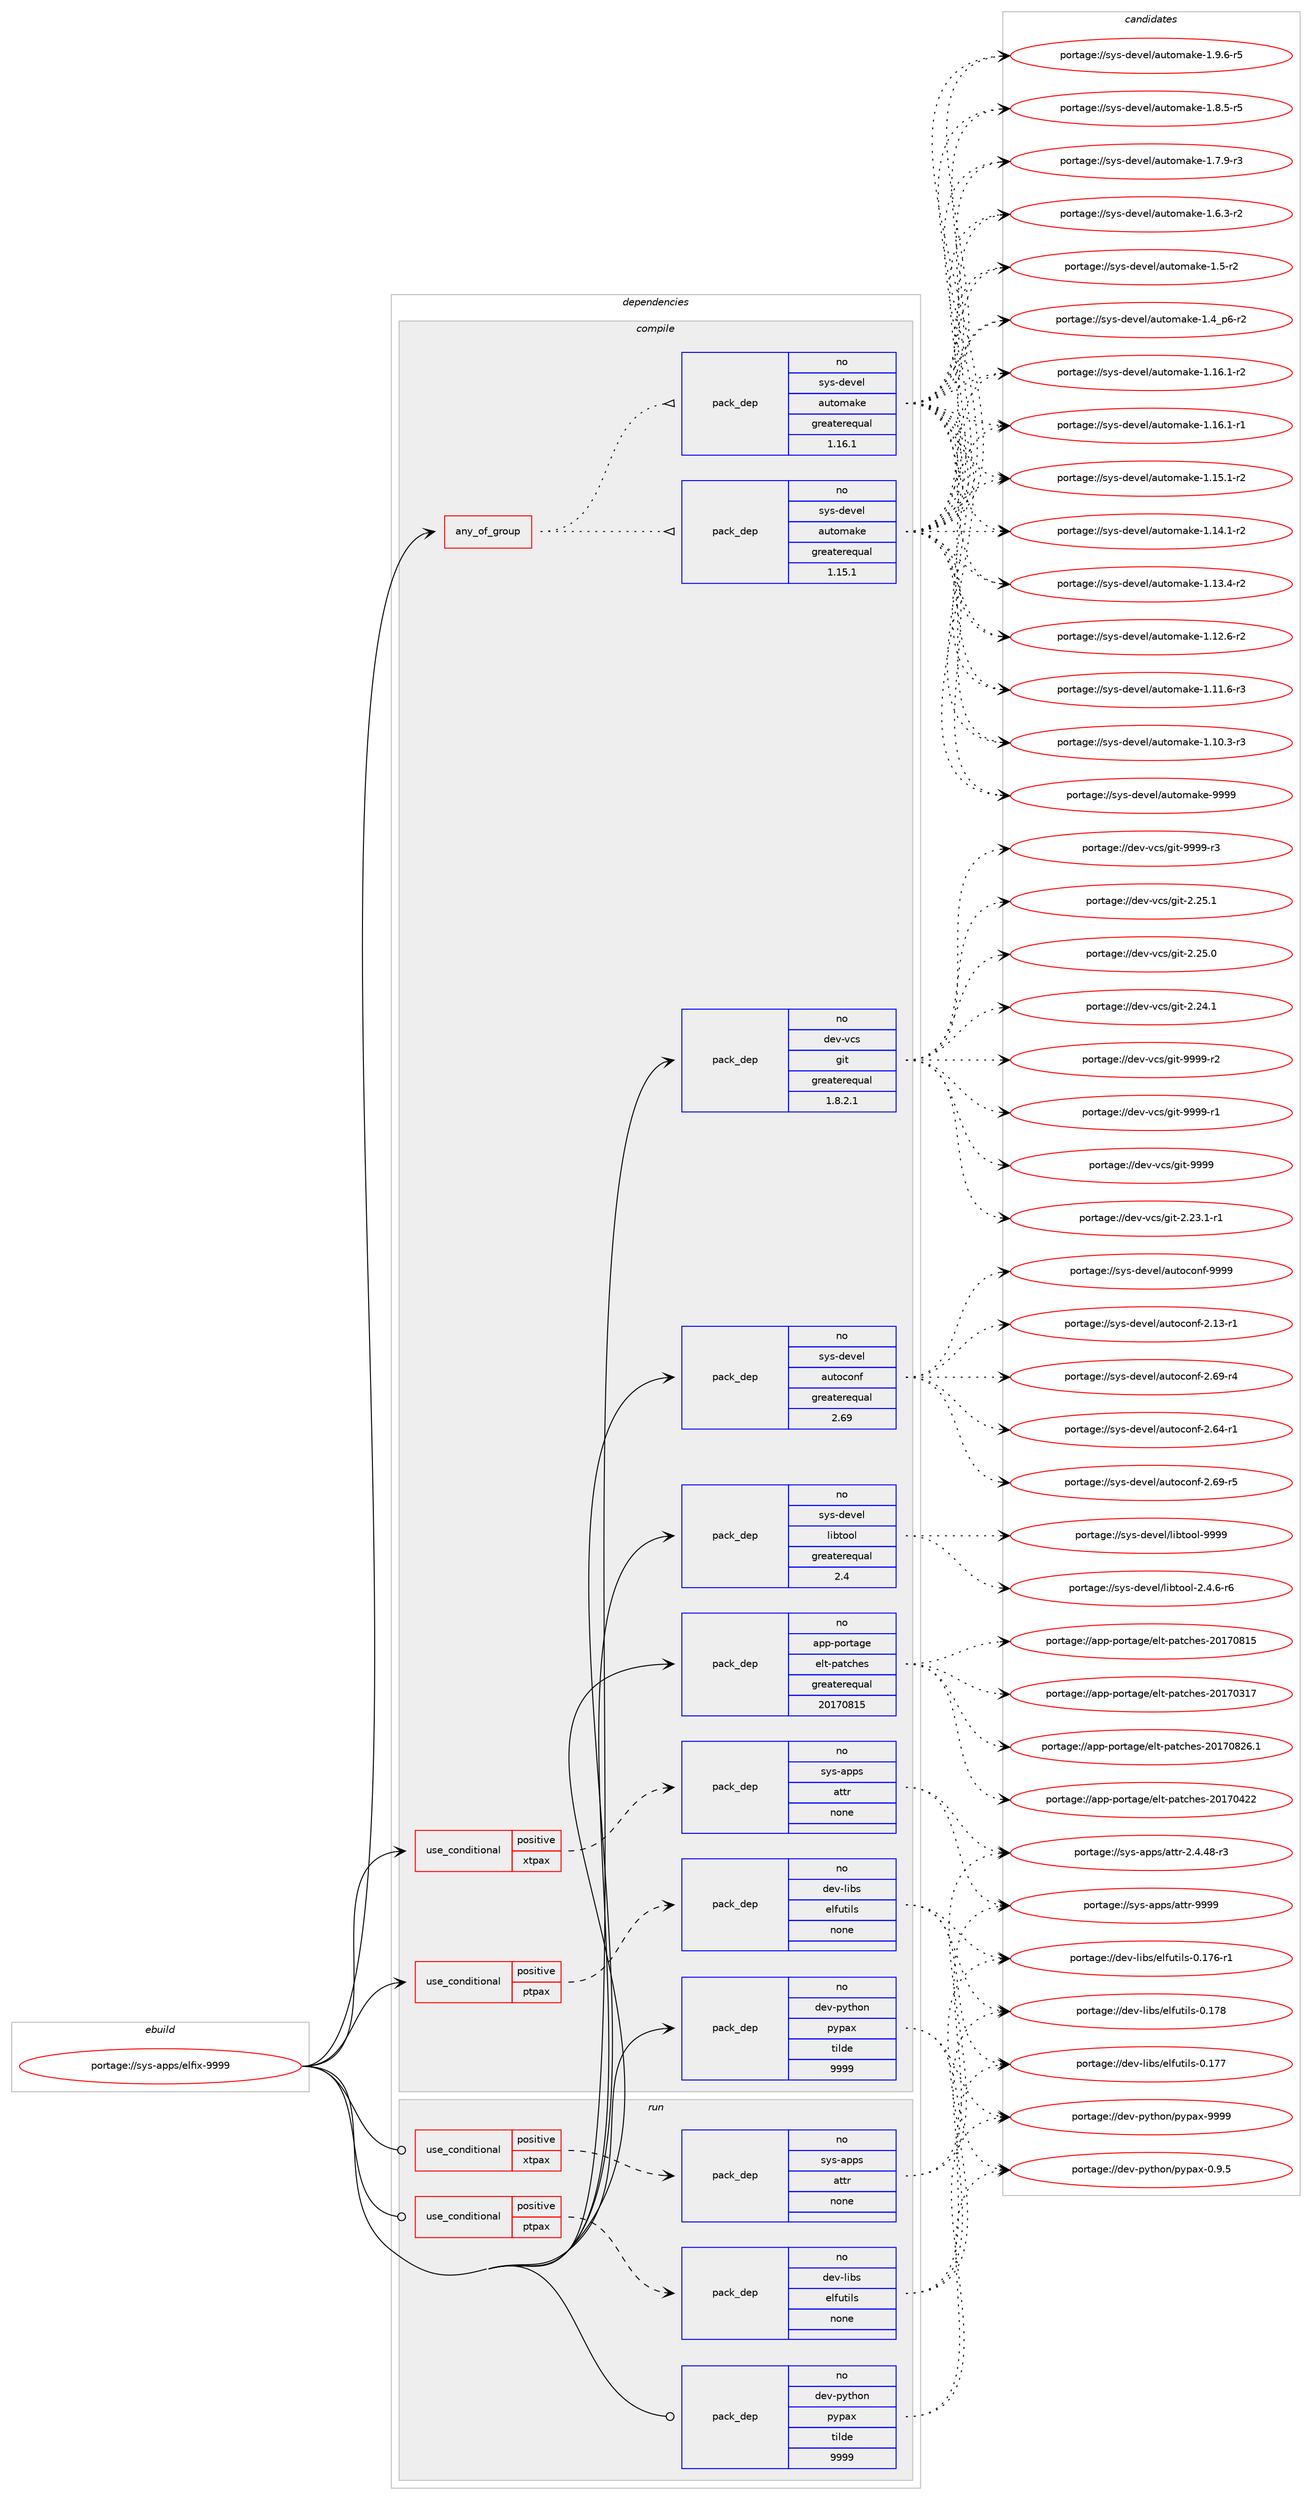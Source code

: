 digraph prolog {

# *************
# Graph options
# *************

newrank=true;
concentrate=true;
compound=true;
graph [rankdir=LR,fontname=Helvetica,fontsize=10,ranksep=1.5];#, ranksep=2.5, nodesep=0.2];
edge  [arrowhead=vee];
node  [fontname=Helvetica,fontsize=10];

# **********
# The ebuild
# **********

subgraph cluster_leftcol {
color=gray;
rank=same;
label=<<i>ebuild</i>>;
id [label="portage://sys-apps/elfix-9999", color=red, width=4, href="../sys-apps/elfix-9999.svg"];
}

# ****************
# The dependencies
# ****************

subgraph cluster_midcol {
color=gray;
label=<<i>dependencies</i>>;
subgraph cluster_compile {
fillcolor="#eeeeee";
style=filled;
label=<<i>compile</i>>;
subgraph any884 {
dependency40196 [label=<<TABLE BORDER="0" CELLBORDER="1" CELLSPACING="0" CELLPADDING="4"><TR><TD CELLPADDING="10">any_of_group</TD></TR></TABLE>>, shape=none, color=red];subgraph pack30788 {
dependency40197 [label=<<TABLE BORDER="0" CELLBORDER="1" CELLSPACING="0" CELLPADDING="4" WIDTH="220"><TR><TD ROWSPAN="6" CELLPADDING="30">pack_dep</TD></TR><TR><TD WIDTH="110">no</TD></TR><TR><TD>sys-devel</TD></TR><TR><TD>automake</TD></TR><TR><TD>greaterequal</TD></TR><TR><TD>1.16.1</TD></TR></TABLE>>, shape=none, color=blue];
}
dependency40196:e -> dependency40197:w [weight=20,style="dotted",arrowhead="oinv"];
subgraph pack30789 {
dependency40198 [label=<<TABLE BORDER="0" CELLBORDER="1" CELLSPACING="0" CELLPADDING="4" WIDTH="220"><TR><TD ROWSPAN="6" CELLPADDING="30">pack_dep</TD></TR><TR><TD WIDTH="110">no</TD></TR><TR><TD>sys-devel</TD></TR><TR><TD>automake</TD></TR><TR><TD>greaterequal</TD></TR><TR><TD>1.15.1</TD></TR></TABLE>>, shape=none, color=blue];
}
dependency40196:e -> dependency40198:w [weight=20,style="dotted",arrowhead="oinv"];
}
id:e -> dependency40196:w [weight=20,style="solid",arrowhead="vee"];
subgraph cond8481 {
dependency40199 [label=<<TABLE BORDER="0" CELLBORDER="1" CELLSPACING="0" CELLPADDING="4"><TR><TD ROWSPAN="3" CELLPADDING="10">use_conditional</TD></TR><TR><TD>positive</TD></TR><TR><TD>ptpax</TD></TR></TABLE>>, shape=none, color=red];
subgraph pack30790 {
dependency40200 [label=<<TABLE BORDER="0" CELLBORDER="1" CELLSPACING="0" CELLPADDING="4" WIDTH="220"><TR><TD ROWSPAN="6" CELLPADDING="30">pack_dep</TD></TR><TR><TD WIDTH="110">no</TD></TR><TR><TD>dev-libs</TD></TR><TR><TD>elfutils</TD></TR><TR><TD>none</TD></TR><TR><TD></TD></TR></TABLE>>, shape=none, color=blue];
}
dependency40199:e -> dependency40200:w [weight=20,style="dashed",arrowhead="vee"];
}
id:e -> dependency40199:w [weight=20,style="solid",arrowhead="vee"];
subgraph cond8482 {
dependency40201 [label=<<TABLE BORDER="0" CELLBORDER="1" CELLSPACING="0" CELLPADDING="4"><TR><TD ROWSPAN="3" CELLPADDING="10">use_conditional</TD></TR><TR><TD>positive</TD></TR><TR><TD>xtpax</TD></TR></TABLE>>, shape=none, color=red];
subgraph pack30791 {
dependency40202 [label=<<TABLE BORDER="0" CELLBORDER="1" CELLSPACING="0" CELLPADDING="4" WIDTH="220"><TR><TD ROWSPAN="6" CELLPADDING="30">pack_dep</TD></TR><TR><TD WIDTH="110">no</TD></TR><TR><TD>sys-apps</TD></TR><TR><TD>attr</TD></TR><TR><TD>none</TD></TR><TR><TD></TD></TR></TABLE>>, shape=none, color=blue];
}
dependency40201:e -> dependency40202:w [weight=20,style="dashed",arrowhead="vee"];
}
id:e -> dependency40201:w [weight=20,style="solid",arrowhead="vee"];
subgraph pack30792 {
dependency40203 [label=<<TABLE BORDER="0" CELLBORDER="1" CELLSPACING="0" CELLPADDING="4" WIDTH="220"><TR><TD ROWSPAN="6" CELLPADDING="30">pack_dep</TD></TR><TR><TD WIDTH="110">no</TD></TR><TR><TD>app-portage</TD></TR><TR><TD>elt-patches</TD></TR><TR><TD>greaterequal</TD></TR><TR><TD>20170815</TD></TR></TABLE>>, shape=none, color=blue];
}
id:e -> dependency40203:w [weight=20,style="solid",arrowhead="vee"];
subgraph pack30793 {
dependency40204 [label=<<TABLE BORDER="0" CELLBORDER="1" CELLSPACING="0" CELLPADDING="4" WIDTH="220"><TR><TD ROWSPAN="6" CELLPADDING="30">pack_dep</TD></TR><TR><TD WIDTH="110">no</TD></TR><TR><TD>dev-python</TD></TR><TR><TD>pypax</TD></TR><TR><TD>tilde</TD></TR><TR><TD>9999</TD></TR></TABLE>>, shape=none, color=blue];
}
id:e -> dependency40204:w [weight=20,style="solid",arrowhead="vee"];
subgraph pack30794 {
dependency40205 [label=<<TABLE BORDER="0" CELLBORDER="1" CELLSPACING="0" CELLPADDING="4" WIDTH="220"><TR><TD ROWSPAN="6" CELLPADDING="30">pack_dep</TD></TR><TR><TD WIDTH="110">no</TD></TR><TR><TD>dev-vcs</TD></TR><TR><TD>git</TD></TR><TR><TD>greaterequal</TD></TR><TR><TD>1.8.2.1</TD></TR></TABLE>>, shape=none, color=blue];
}
id:e -> dependency40205:w [weight=20,style="solid",arrowhead="vee"];
subgraph pack30795 {
dependency40206 [label=<<TABLE BORDER="0" CELLBORDER="1" CELLSPACING="0" CELLPADDING="4" WIDTH="220"><TR><TD ROWSPAN="6" CELLPADDING="30">pack_dep</TD></TR><TR><TD WIDTH="110">no</TD></TR><TR><TD>sys-devel</TD></TR><TR><TD>autoconf</TD></TR><TR><TD>greaterequal</TD></TR><TR><TD>2.69</TD></TR></TABLE>>, shape=none, color=blue];
}
id:e -> dependency40206:w [weight=20,style="solid",arrowhead="vee"];
subgraph pack30796 {
dependency40207 [label=<<TABLE BORDER="0" CELLBORDER="1" CELLSPACING="0" CELLPADDING="4" WIDTH="220"><TR><TD ROWSPAN="6" CELLPADDING="30">pack_dep</TD></TR><TR><TD WIDTH="110">no</TD></TR><TR><TD>sys-devel</TD></TR><TR><TD>libtool</TD></TR><TR><TD>greaterequal</TD></TR><TR><TD>2.4</TD></TR></TABLE>>, shape=none, color=blue];
}
id:e -> dependency40207:w [weight=20,style="solid",arrowhead="vee"];
}
subgraph cluster_compileandrun {
fillcolor="#eeeeee";
style=filled;
label=<<i>compile and run</i>>;
}
subgraph cluster_run {
fillcolor="#eeeeee";
style=filled;
label=<<i>run</i>>;
subgraph cond8483 {
dependency40208 [label=<<TABLE BORDER="0" CELLBORDER="1" CELLSPACING="0" CELLPADDING="4"><TR><TD ROWSPAN="3" CELLPADDING="10">use_conditional</TD></TR><TR><TD>positive</TD></TR><TR><TD>ptpax</TD></TR></TABLE>>, shape=none, color=red];
subgraph pack30797 {
dependency40209 [label=<<TABLE BORDER="0" CELLBORDER="1" CELLSPACING="0" CELLPADDING="4" WIDTH="220"><TR><TD ROWSPAN="6" CELLPADDING="30">pack_dep</TD></TR><TR><TD WIDTH="110">no</TD></TR><TR><TD>dev-libs</TD></TR><TR><TD>elfutils</TD></TR><TR><TD>none</TD></TR><TR><TD></TD></TR></TABLE>>, shape=none, color=blue];
}
dependency40208:e -> dependency40209:w [weight=20,style="dashed",arrowhead="vee"];
}
id:e -> dependency40208:w [weight=20,style="solid",arrowhead="odot"];
subgraph cond8484 {
dependency40210 [label=<<TABLE BORDER="0" CELLBORDER="1" CELLSPACING="0" CELLPADDING="4"><TR><TD ROWSPAN="3" CELLPADDING="10">use_conditional</TD></TR><TR><TD>positive</TD></TR><TR><TD>xtpax</TD></TR></TABLE>>, shape=none, color=red];
subgraph pack30798 {
dependency40211 [label=<<TABLE BORDER="0" CELLBORDER="1" CELLSPACING="0" CELLPADDING="4" WIDTH="220"><TR><TD ROWSPAN="6" CELLPADDING="30">pack_dep</TD></TR><TR><TD WIDTH="110">no</TD></TR><TR><TD>sys-apps</TD></TR><TR><TD>attr</TD></TR><TR><TD>none</TD></TR><TR><TD></TD></TR></TABLE>>, shape=none, color=blue];
}
dependency40210:e -> dependency40211:w [weight=20,style="dashed",arrowhead="vee"];
}
id:e -> dependency40210:w [weight=20,style="solid",arrowhead="odot"];
subgraph pack30799 {
dependency40212 [label=<<TABLE BORDER="0" CELLBORDER="1" CELLSPACING="0" CELLPADDING="4" WIDTH="220"><TR><TD ROWSPAN="6" CELLPADDING="30">pack_dep</TD></TR><TR><TD WIDTH="110">no</TD></TR><TR><TD>dev-python</TD></TR><TR><TD>pypax</TD></TR><TR><TD>tilde</TD></TR><TR><TD>9999</TD></TR></TABLE>>, shape=none, color=blue];
}
id:e -> dependency40212:w [weight=20,style="solid",arrowhead="odot"];
}
}

# **************
# The candidates
# **************

subgraph cluster_choices {
rank=same;
color=gray;
label=<<i>candidates</i>>;

subgraph choice30788 {
color=black;
nodesep=1;
choice115121115451001011181011084797117116111109971071014557575757 [label="portage://sys-devel/automake-9999", color=red, width=4,href="../sys-devel/automake-9999.svg"];
choice115121115451001011181011084797117116111109971071014549465746544511453 [label="portage://sys-devel/automake-1.9.6-r5", color=red, width=4,href="../sys-devel/automake-1.9.6-r5.svg"];
choice115121115451001011181011084797117116111109971071014549465646534511453 [label="portage://sys-devel/automake-1.8.5-r5", color=red, width=4,href="../sys-devel/automake-1.8.5-r5.svg"];
choice115121115451001011181011084797117116111109971071014549465546574511451 [label="portage://sys-devel/automake-1.7.9-r3", color=red, width=4,href="../sys-devel/automake-1.7.9-r3.svg"];
choice115121115451001011181011084797117116111109971071014549465446514511450 [label="portage://sys-devel/automake-1.6.3-r2", color=red, width=4,href="../sys-devel/automake-1.6.3-r2.svg"];
choice11512111545100101118101108479711711611110997107101454946534511450 [label="portage://sys-devel/automake-1.5-r2", color=red, width=4,href="../sys-devel/automake-1.5-r2.svg"];
choice115121115451001011181011084797117116111109971071014549465295112544511450 [label="portage://sys-devel/automake-1.4_p6-r2", color=red, width=4,href="../sys-devel/automake-1.4_p6-r2.svg"];
choice11512111545100101118101108479711711611110997107101454946495446494511450 [label="portage://sys-devel/automake-1.16.1-r2", color=red, width=4,href="../sys-devel/automake-1.16.1-r2.svg"];
choice11512111545100101118101108479711711611110997107101454946495446494511449 [label="portage://sys-devel/automake-1.16.1-r1", color=red, width=4,href="../sys-devel/automake-1.16.1-r1.svg"];
choice11512111545100101118101108479711711611110997107101454946495346494511450 [label="portage://sys-devel/automake-1.15.1-r2", color=red, width=4,href="../sys-devel/automake-1.15.1-r2.svg"];
choice11512111545100101118101108479711711611110997107101454946495246494511450 [label="portage://sys-devel/automake-1.14.1-r2", color=red, width=4,href="../sys-devel/automake-1.14.1-r2.svg"];
choice11512111545100101118101108479711711611110997107101454946495146524511450 [label="portage://sys-devel/automake-1.13.4-r2", color=red, width=4,href="../sys-devel/automake-1.13.4-r2.svg"];
choice11512111545100101118101108479711711611110997107101454946495046544511450 [label="portage://sys-devel/automake-1.12.6-r2", color=red, width=4,href="../sys-devel/automake-1.12.6-r2.svg"];
choice11512111545100101118101108479711711611110997107101454946494946544511451 [label="portage://sys-devel/automake-1.11.6-r3", color=red, width=4,href="../sys-devel/automake-1.11.6-r3.svg"];
choice11512111545100101118101108479711711611110997107101454946494846514511451 [label="portage://sys-devel/automake-1.10.3-r3", color=red, width=4,href="../sys-devel/automake-1.10.3-r3.svg"];
dependency40197:e -> choice115121115451001011181011084797117116111109971071014557575757:w [style=dotted,weight="100"];
dependency40197:e -> choice115121115451001011181011084797117116111109971071014549465746544511453:w [style=dotted,weight="100"];
dependency40197:e -> choice115121115451001011181011084797117116111109971071014549465646534511453:w [style=dotted,weight="100"];
dependency40197:e -> choice115121115451001011181011084797117116111109971071014549465546574511451:w [style=dotted,weight="100"];
dependency40197:e -> choice115121115451001011181011084797117116111109971071014549465446514511450:w [style=dotted,weight="100"];
dependency40197:e -> choice11512111545100101118101108479711711611110997107101454946534511450:w [style=dotted,weight="100"];
dependency40197:e -> choice115121115451001011181011084797117116111109971071014549465295112544511450:w [style=dotted,weight="100"];
dependency40197:e -> choice11512111545100101118101108479711711611110997107101454946495446494511450:w [style=dotted,weight="100"];
dependency40197:e -> choice11512111545100101118101108479711711611110997107101454946495446494511449:w [style=dotted,weight="100"];
dependency40197:e -> choice11512111545100101118101108479711711611110997107101454946495346494511450:w [style=dotted,weight="100"];
dependency40197:e -> choice11512111545100101118101108479711711611110997107101454946495246494511450:w [style=dotted,weight="100"];
dependency40197:e -> choice11512111545100101118101108479711711611110997107101454946495146524511450:w [style=dotted,weight="100"];
dependency40197:e -> choice11512111545100101118101108479711711611110997107101454946495046544511450:w [style=dotted,weight="100"];
dependency40197:e -> choice11512111545100101118101108479711711611110997107101454946494946544511451:w [style=dotted,weight="100"];
dependency40197:e -> choice11512111545100101118101108479711711611110997107101454946494846514511451:w [style=dotted,weight="100"];
}
subgraph choice30789 {
color=black;
nodesep=1;
choice115121115451001011181011084797117116111109971071014557575757 [label="portage://sys-devel/automake-9999", color=red, width=4,href="../sys-devel/automake-9999.svg"];
choice115121115451001011181011084797117116111109971071014549465746544511453 [label="portage://sys-devel/automake-1.9.6-r5", color=red, width=4,href="../sys-devel/automake-1.9.6-r5.svg"];
choice115121115451001011181011084797117116111109971071014549465646534511453 [label="portage://sys-devel/automake-1.8.5-r5", color=red, width=4,href="../sys-devel/automake-1.8.5-r5.svg"];
choice115121115451001011181011084797117116111109971071014549465546574511451 [label="portage://sys-devel/automake-1.7.9-r3", color=red, width=4,href="../sys-devel/automake-1.7.9-r3.svg"];
choice115121115451001011181011084797117116111109971071014549465446514511450 [label="portage://sys-devel/automake-1.6.3-r2", color=red, width=4,href="../sys-devel/automake-1.6.3-r2.svg"];
choice11512111545100101118101108479711711611110997107101454946534511450 [label="portage://sys-devel/automake-1.5-r2", color=red, width=4,href="../sys-devel/automake-1.5-r2.svg"];
choice115121115451001011181011084797117116111109971071014549465295112544511450 [label="portage://sys-devel/automake-1.4_p6-r2", color=red, width=4,href="../sys-devel/automake-1.4_p6-r2.svg"];
choice11512111545100101118101108479711711611110997107101454946495446494511450 [label="portage://sys-devel/automake-1.16.1-r2", color=red, width=4,href="../sys-devel/automake-1.16.1-r2.svg"];
choice11512111545100101118101108479711711611110997107101454946495446494511449 [label="portage://sys-devel/automake-1.16.1-r1", color=red, width=4,href="../sys-devel/automake-1.16.1-r1.svg"];
choice11512111545100101118101108479711711611110997107101454946495346494511450 [label="portage://sys-devel/automake-1.15.1-r2", color=red, width=4,href="../sys-devel/automake-1.15.1-r2.svg"];
choice11512111545100101118101108479711711611110997107101454946495246494511450 [label="portage://sys-devel/automake-1.14.1-r2", color=red, width=4,href="../sys-devel/automake-1.14.1-r2.svg"];
choice11512111545100101118101108479711711611110997107101454946495146524511450 [label="portage://sys-devel/automake-1.13.4-r2", color=red, width=4,href="../sys-devel/automake-1.13.4-r2.svg"];
choice11512111545100101118101108479711711611110997107101454946495046544511450 [label="portage://sys-devel/automake-1.12.6-r2", color=red, width=4,href="../sys-devel/automake-1.12.6-r2.svg"];
choice11512111545100101118101108479711711611110997107101454946494946544511451 [label="portage://sys-devel/automake-1.11.6-r3", color=red, width=4,href="../sys-devel/automake-1.11.6-r3.svg"];
choice11512111545100101118101108479711711611110997107101454946494846514511451 [label="portage://sys-devel/automake-1.10.3-r3", color=red, width=4,href="../sys-devel/automake-1.10.3-r3.svg"];
dependency40198:e -> choice115121115451001011181011084797117116111109971071014557575757:w [style=dotted,weight="100"];
dependency40198:e -> choice115121115451001011181011084797117116111109971071014549465746544511453:w [style=dotted,weight="100"];
dependency40198:e -> choice115121115451001011181011084797117116111109971071014549465646534511453:w [style=dotted,weight="100"];
dependency40198:e -> choice115121115451001011181011084797117116111109971071014549465546574511451:w [style=dotted,weight="100"];
dependency40198:e -> choice115121115451001011181011084797117116111109971071014549465446514511450:w [style=dotted,weight="100"];
dependency40198:e -> choice11512111545100101118101108479711711611110997107101454946534511450:w [style=dotted,weight="100"];
dependency40198:e -> choice115121115451001011181011084797117116111109971071014549465295112544511450:w [style=dotted,weight="100"];
dependency40198:e -> choice11512111545100101118101108479711711611110997107101454946495446494511450:w [style=dotted,weight="100"];
dependency40198:e -> choice11512111545100101118101108479711711611110997107101454946495446494511449:w [style=dotted,weight="100"];
dependency40198:e -> choice11512111545100101118101108479711711611110997107101454946495346494511450:w [style=dotted,weight="100"];
dependency40198:e -> choice11512111545100101118101108479711711611110997107101454946495246494511450:w [style=dotted,weight="100"];
dependency40198:e -> choice11512111545100101118101108479711711611110997107101454946495146524511450:w [style=dotted,weight="100"];
dependency40198:e -> choice11512111545100101118101108479711711611110997107101454946495046544511450:w [style=dotted,weight="100"];
dependency40198:e -> choice11512111545100101118101108479711711611110997107101454946494946544511451:w [style=dotted,weight="100"];
dependency40198:e -> choice11512111545100101118101108479711711611110997107101454946494846514511451:w [style=dotted,weight="100"];
}
subgraph choice30790 {
color=black;
nodesep=1;
choice100101118451081059811547101108102117116105108115454846495556 [label="portage://dev-libs/elfutils-0.178", color=red, width=4,href="../dev-libs/elfutils-0.178.svg"];
choice100101118451081059811547101108102117116105108115454846495555 [label="portage://dev-libs/elfutils-0.177", color=red, width=4,href="../dev-libs/elfutils-0.177.svg"];
choice1001011184510810598115471011081021171161051081154548464955544511449 [label="portage://dev-libs/elfutils-0.176-r1", color=red, width=4,href="../dev-libs/elfutils-0.176-r1.svg"];
dependency40200:e -> choice100101118451081059811547101108102117116105108115454846495556:w [style=dotted,weight="100"];
dependency40200:e -> choice100101118451081059811547101108102117116105108115454846495555:w [style=dotted,weight="100"];
dependency40200:e -> choice1001011184510810598115471011081021171161051081154548464955544511449:w [style=dotted,weight="100"];
}
subgraph choice30791 {
color=black;
nodesep=1;
choice115121115459711211211547971161161144557575757 [label="portage://sys-apps/attr-9999", color=red, width=4,href="../sys-apps/attr-9999.svg"];
choice11512111545971121121154797116116114455046524652564511451 [label="portage://sys-apps/attr-2.4.48-r3", color=red, width=4,href="../sys-apps/attr-2.4.48-r3.svg"];
dependency40202:e -> choice115121115459711211211547971161161144557575757:w [style=dotted,weight="100"];
dependency40202:e -> choice11512111545971121121154797116116114455046524652564511451:w [style=dotted,weight="100"];
}
subgraph choice30792 {
color=black;
nodesep=1;
choice971121124511211111411697103101471011081164511297116991041011154550484955485650544649 [label="portage://app-portage/elt-patches-20170826.1", color=red, width=4,href="../app-portage/elt-patches-20170826.1.svg"];
choice97112112451121111141169710310147101108116451129711699104101115455048495548564953 [label="portage://app-portage/elt-patches-20170815", color=red, width=4,href="../app-portage/elt-patches-20170815.svg"];
choice97112112451121111141169710310147101108116451129711699104101115455048495548525050 [label="portage://app-portage/elt-patches-20170422", color=red, width=4,href="../app-portage/elt-patches-20170422.svg"];
choice97112112451121111141169710310147101108116451129711699104101115455048495548514955 [label="portage://app-portage/elt-patches-20170317", color=red, width=4,href="../app-portage/elt-patches-20170317.svg"];
dependency40203:e -> choice971121124511211111411697103101471011081164511297116991041011154550484955485650544649:w [style=dotted,weight="100"];
dependency40203:e -> choice97112112451121111141169710310147101108116451129711699104101115455048495548564953:w [style=dotted,weight="100"];
dependency40203:e -> choice97112112451121111141169710310147101108116451129711699104101115455048495548525050:w [style=dotted,weight="100"];
dependency40203:e -> choice97112112451121111141169710310147101108116451129711699104101115455048495548514955:w [style=dotted,weight="100"];
}
subgraph choice30793 {
color=black;
nodesep=1;
choice1001011184511212111610411111047112121112971204557575757 [label="portage://dev-python/pypax-9999", color=red, width=4,href="../dev-python/pypax-9999.svg"];
choice100101118451121211161041111104711212111297120454846574653 [label="portage://dev-python/pypax-0.9.5", color=red, width=4,href="../dev-python/pypax-0.9.5.svg"];
dependency40204:e -> choice1001011184511212111610411111047112121112971204557575757:w [style=dotted,weight="100"];
dependency40204:e -> choice100101118451121211161041111104711212111297120454846574653:w [style=dotted,weight="100"];
}
subgraph choice30794 {
color=black;
nodesep=1;
choice10010111845118991154710310511645575757574511451 [label="portage://dev-vcs/git-9999-r3", color=red, width=4,href="../dev-vcs/git-9999-r3.svg"];
choice10010111845118991154710310511645575757574511450 [label="portage://dev-vcs/git-9999-r2", color=red, width=4,href="../dev-vcs/git-9999-r2.svg"];
choice10010111845118991154710310511645575757574511449 [label="portage://dev-vcs/git-9999-r1", color=red, width=4,href="../dev-vcs/git-9999-r1.svg"];
choice1001011184511899115471031051164557575757 [label="portage://dev-vcs/git-9999", color=red, width=4,href="../dev-vcs/git-9999.svg"];
choice10010111845118991154710310511645504650534649 [label="portage://dev-vcs/git-2.25.1", color=red, width=4,href="../dev-vcs/git-2.25.1.svg"];
choice10010111845118991154710310511645504650534648 [label="portage://dev-vcs/git-2.25.0", color=red, width=4,href="../dev-vcs/git-2.25.0.svg"];
choice10010111845118991154710310511645504650524649 [label="portage://dev-vcs/git-2.24.1", color=red, width=4,href="../dev-vcs/git-2.24.1.svg"];
choice100101118451189911547103105116455046505146494511449 [label="portage://dev-vcs/git-2.23.1-r1", color=red, width=4,href="../dev-vcs/git-2.23.1-r1.svg"];
dependency40205:e -> choice10010111845118991154710310511645575757574511451:w [style=dotted,weight="100"];
dependency40205:e -> choice10010111845118991154710310511645575757574511450:w [style=dotted,weight="100"];
dependency40205:e -> choice10010111845118991154710310511645575757574511449:w [style=dotted,weight="100"];
dependency40205:e -> choice1001011184511899115471031051164557575757:w [style=dotted,weight="100"];
dependency40205:e -> choice10010111845118991154710310511645504650534649:w [style=dotted,weight="100"];
dependency40205:e -> choice10010111845118991154710310511645504650534648:w [style=dotted,weight="100"];
dependency40205:e -> choice10010111845118991154710310511645504650524649:w [style=dotted,weight="100"];
dependency40205:e -> choice100101118451189911547103105116455046505146494511449:w [style=dotted,weight="100"];
}
subgraph choice30795 {
color=black;
nodesep=1;
choice115121115451001011181011084797117116111991111101024557575757 [label="portage://sys-devel/autoconf-9999", color=red, width=4,href="../sys-devel/autoconf-9999.svg"];
choice1151211154510010111810110847971171161119911111010245504654574511453 [label="portage://sys-devel/autoconf-2.69-r5", color=red, width=4,href="../sys-devel/autoconf-2.69-r5.svg"];
choice1151211154510010111810110847971171161119911111010245504654574511452 [label="portage://sys-devel/autoconf-2.69-r4", color=red, width=4,href="../sys-devel/autoconf-2.69-r4.svg"];
choice1151211154510010111810110847971171161119911111010245504654524511449 [label="portage://sys-devel/autoconf-2.64-r1", color=red, width=4,href="../sys-devel/autoconf-2.64-r1.svg"];
choice1151211154510010111810110847971171161119911111010245504649514511449 [label="portage://sys-devel/autoconf-2.13-r1", color=red, width=4,href="../sys-devel/autoconf-2.13-r1.svg"];
dependency40206:e -> choice115121115451001011181011084797117116111991111101024557575757:w [style=dotted,weight="100"];
dependency40206:e -> choice1151211154510010111810110847971171161119911111010245504654574511453:w [style=dotted,weight="100"];
dependency40206:e -> choice1151211154510010111810110847971171161119911111010245504654574511452:w [style=dotted,weight="100"];
dependency40206:e -> choice1151211154510010111810110847971171161119911111010245504654524511449:w [style=dotted,weight="100"];
dependency40206:e -> choice1151211154510010111810110847971171161119911111010245504649514511449:w [style=dotted,weight="100"];
}
subgraph choice30796 {
color=black;
nodesep=1;
choice1151211154510010111810110847108105981161111111084557575757 [label="portage://sys-devel/libtool-9999", color=red, width=4,href="../sys-devel/libtool-9999.svg"];
choice1151211154510010111810110847108105981161111111084550465246544511454 [label="portage://sys-devel/libtool-2.4.6-r6", color=red, width=4,href="../sys-devel/libtool-2.4.6-r6.svg"];
dependency40207:e -> choice1151211154510010111810110847108105981161111111084557575757:w [style=dotted,weight="100"];
dependency40207:e -> choice1151211154510010111810110847108105981161111111084550465246544511454:w [style=dotted,weight="100"];
}
subgraph choice30797 {
color=black;
nodesep=1;
choice100101118451081059811547101108102117116105108115454846495556 [label="portage://dev-libs/elfutils-0.178", color=red, width=4,href="../dev-libs/elfutils-0.178.svg"];
choice100101118451081059811547101108102117116105108115454846495555 [label="portage://dev-libs/elfutils-0.177", color=red, width=4,href="../dev-libs/elfutils-0.177.svg"];
choice1001011184510810598115471011081021171161051081154548464955544511449 [label="portage://dev-libs/elfutils-0.176-r1", color=red, width=4,href="../dev-libs/elfutils-0.176-r1.svg"];
dependency40209:e -> choice100101118451081059811547101108102117116105108115454846495556:w [style=dotted,weight="100"];
dependency40209:e -> choice100101118451081059811547101108102117116105108115454846495555:w [style=dotted,weight="100"];
dependency40209:e -> choice1001011184510810598115471011081021171161051081154548464955544511449:w [style=dotted,weight="100"];
}
subgraph choice30798 {
color=black;
nodesep=1;
choice115121115459711211211547971161161144557575757 [label="portage://sys-apps/attr-9999", color=red, width=4,href="../sys-apps/attr-9999.svg"];
choice11512111545971121121154797116116114455046524652564511451 [label="portage://sys-apps/attr-2.4.48-r3", color=red, width=4,href="../sys-apps/attr-2.4.48-r3.svg"];
dependency40211:e -> choice115121115459711211211547971161161144557575757:w [style=dotted,weight="100"];
dependency40211:e -> choice11512111545971121121154797116116114455046524652564511451:w [style=dotted,weight="100"];
}
subgraph choice30799 {
color=black;
nodesep=1;
choice1001011184511212111610411111047112121112971204557575757 [label="portage://dev-python/pypax-9999", color=red, width=4,href="../dev-python/pypax-9999.svg"];
choice100101118451121211161041111104711212111297120454846574653 [label="portage://dev-python/pypax-0.9.5", color=red, width=4,href="../dev-python/pypax-0.9.5.svg"];
dependency40212:e -> choice1001011184511212111610411111047112121112971204557575757:w [style=dotted,weight="100"];
dependency40212:e -> choice100101118451121211161041111104711212111297120454846574653:w [style=dotted,weight="100"];
}
}

}

